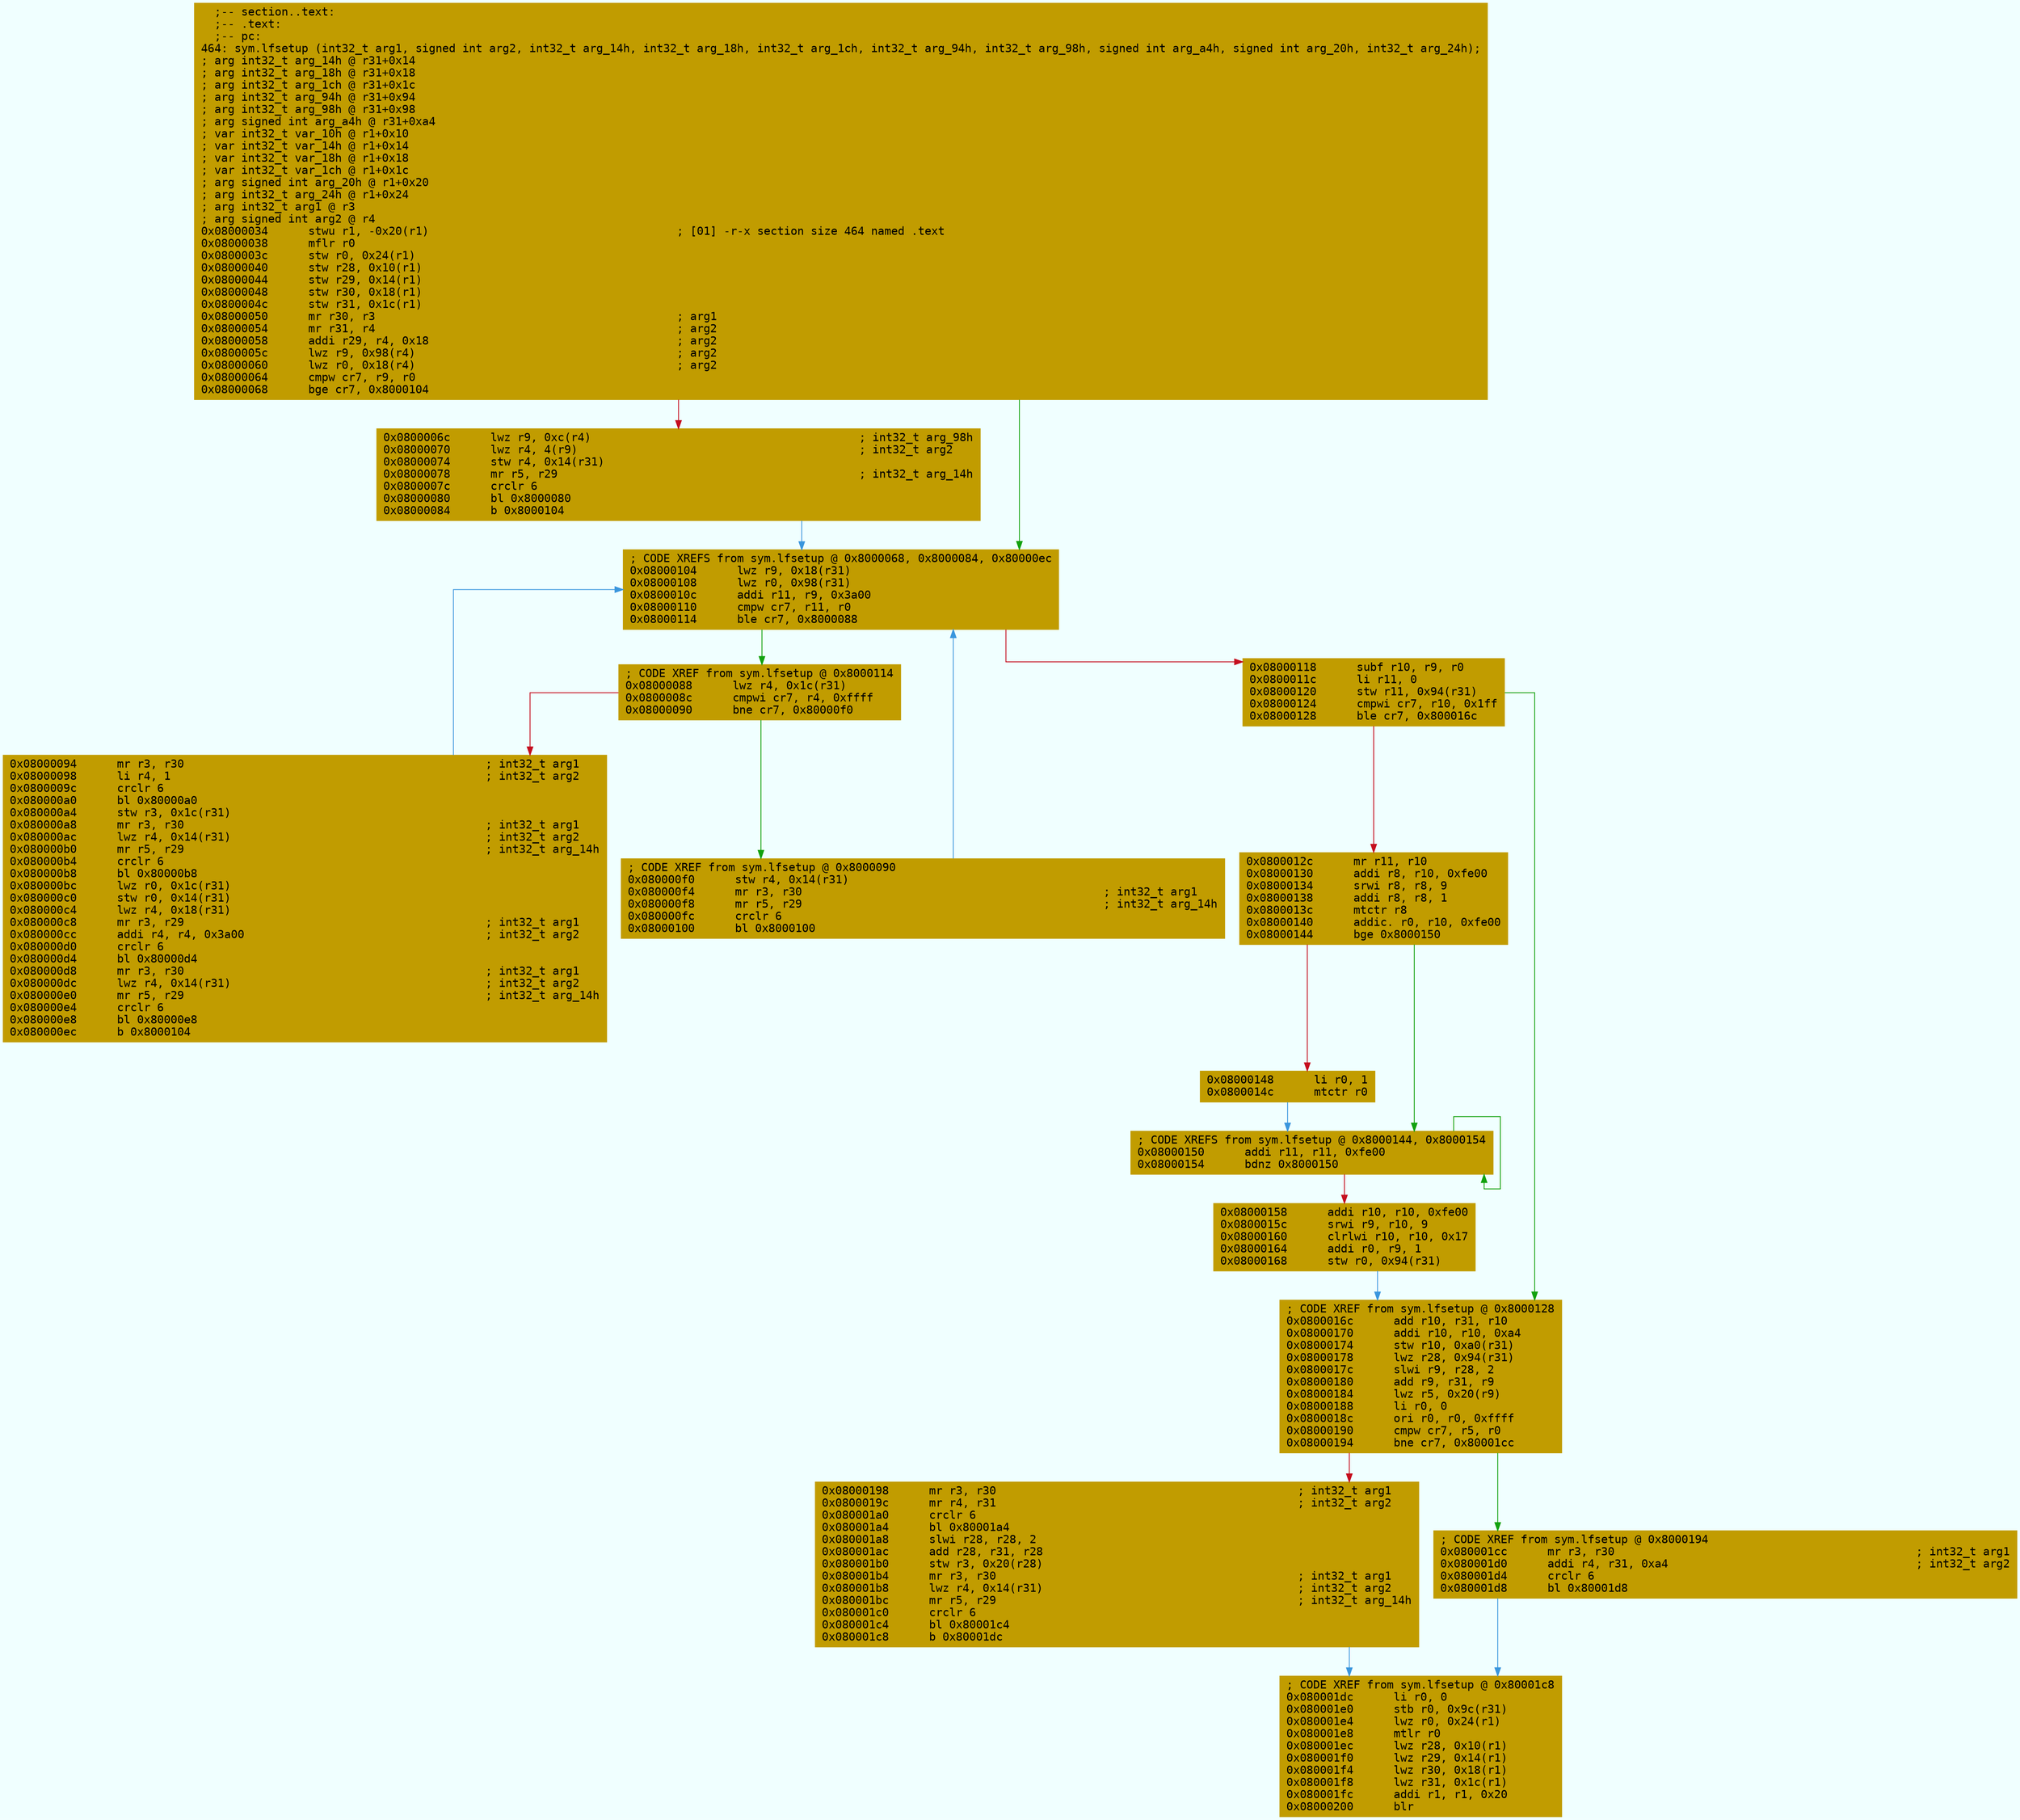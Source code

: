 digraph code {
	graph [bgcolor=azure fontsize=8 fontname="Courier" splines="ortho"];
	node [fillcolor=gray style=filled shape=box];
	edge [arrowhead="normal"];
	"0x08000034" [URL="sym.lfsetup/0x08000034", fillcolor="#c19c00",color="#c19c00", fontname="Courier",label="  ;-- section..text:\l  ;-- .text:\l  ;-- pc:\l464: sym.lfsetup (int32_t arg1, signed int arg2, int32_t arg_14h, int32_t arg_18h, int32_t arg_1ch, int32_t arg_94h, int32_t arg_98h, signed int arg_a4h, signed int arg_20h, int32_t arg_24h);\l; arg int32_t arg_14h @ r31+0x14\l; arg int32_t arg_18h @ r31+0x18\l; arg int32_t arg_1ch @ r31+0x1c\l; arg int32_t arg_94h @ r31+0x94\l; arg int32_t arg_98h @ r31+0x98\l; arg signed int arg_a4h @ r31+0xa4\l; var int32_t var_10h @ r1+0x10\l; var int32_t var_14h @ r1+0x14\l; var int32_t var_18h @ r1+0x18\l; var int32_t var_1ch @ r1+0x1c\l; arg signed int arg_20h @ r1+0x20\l; arg int32_t arg_24h @ r1+0x24\l; arg int32_t arg1 @ r3\l; arg signed int arg2 @ r4\l0x08000034      stwu r1, -0x20(r1)                                     ; [01] -r-x section size 464 named .text\l0x08000038      mflr r0\l0x0800003c      stw r0, 0x24(r1)\l0x08000040      stw r28, 0x10(r1)\l0x08000044      stw r29, 0x14(r1)\l0x08000048      stw r30, 0x18(r1)\l0x0800004c      stw r31, 0x1c(r1)\l0x08000050      mr r30, r3                                             ; arg1\l0x08000054      mr r31, r4                                             ; arg2\l0x08000058      addi r29, r4, 0x18                                     ; arg2\l0x0800005c      lwz r9, 0x98(r4)                                       ; arg2\l0x08000060      lwz r0, 0x18(r4)                                       ; arg2\l0x08000064      cmpw cr7, r9, r0\l0x08000068      bge cr7, 0x8000104\l"]
	"0x0800006c" [URL="sym.lfsetup/0x0800006c", fillcolor="#c19c00",color="#c19c00", fontname="Courier",label="0x0800006c      lwz r9, 0xc(r4)                                        ; int32_t arg_98h\l0x08000070      lwz r4, 4(r9)                                          ; int32_t arg2\l0x08000074      stw r4, 0x14(r31)\l0x08000078      mr r5, r29                                             ; int32_t arg_14h\l0x0800007c      crclr 6\l0x08000080      bl 0x8000080\l0x08000084      b 0x8000104\l"]
	"0x08000088" [URL="sym.lfsetup/0x08000088", fillcolor="#c19c00",color="#c19c00", fontname="Courier",label="; CODE XREF from sym.lfsetup @ 0x8000114\l0x08000088      lwz r4, 0x1c(r31)\l0x0800008c      cmpwi cr7, r4, 0xffff\l0x08000090      bne cr7, 0x80000f0\l"]
	"0x08000094" [URL="sym.lfsetup/0x08000094", fillcolor="#c19c00",color="#c19c00", fontname="Courier",label="0x08000094      mr r3, r30                                             ; int32_t arg1\l0x08000098      li r4, 1                                               ; int32_t arg2\l0x0800009c      crclr 6\l0x080000a0      bl 0x80000a0\l0x080000a4      stw r3, 0x1c(r31)\l0x080000a8      mr r3, r30                                             ; int32_t arg1\l0x080000ac      lwz r4, 0x14(r31)                                      ; int32_t arg2\l0x080000b0      mr r5, r29                                             ; int32_t arg_14h\l0x080000b4      crclr 6\l0x080000b8      bl 0x80000b8\l0x080000bc      lwz r0, 0x1c(r31)\l0x080000c0      stw r0, 0x14(r31)\l0x080000c4      lwz r4, 0x18(r31)\l0x080000c8      mr r3, r29                                             ; int32_t arg1\l0x080000cc      addi r4, r4, 0x3a00                                    ; int32_t arg2\l0x080000d0      crclr 6\l0x080000d4      bl 0x80000d4\l0x080000d8      mr r3, r30                                             ; int32_t arg1\l0x080000dc      lwz r4, 0x14(r31)                                      ; int32_t arg2\l0x080000e0      mr r5, r29                                             ; int32_t arg_14h\l0x080000e4      crclr 6\l0x080000e8      bl 0x80000e8\l0x080000ec      b 0x8000104\l"]
	"0x080000f0" [URL="sym.lfsetup/0x080000f0", fillcolor="#c19c00",color="#c19c00", fontname="Courier",label="; CODE XREF from sym.lfsetup @ 0x8000090\l0x080000f0      stw r4, 0x14(r31)\l0x080000f4      mr r3, r30                                             ; int32_t arg1\l0x080000f8      mr r5, r29                                             ; int32_t arg_14h\l0x080000fc      crclr 6\l0x08000100      bl 0x8000100\l"]
	"0x08000104" [URL="sym.lfsetup/0x08000104", fillcolor="#c19c00",color="#c19c00", fontname="Courier",label="; CODE XREFS from sym.lfsetup @ 0x8000068, 0x8000084, 0x80000ec\l0x08000104      lwz r9, 0x18(r31)\l0x08000108      lwz r0, 0x98(r31)\l0x0800010c      addi r11, r9, 0x3a00\l0x08000110      cmpw cr7, r11, r0\l0x08000114      ble cr7, 0x8000088\l"]
	"0x08000118" [URL="sym.lfsetup/0x08000118", fillcolor="#c19c00",color="#c19c00", fontname="Courier",label="0x08000118      subf r10, r9, r0\l0x0800011c      li r11, 0\l0x08000120      stw r11, 0x94(r31)\l0x08000124      cmpwi cr7, r10, 0x1ff\l0x08000128      ble cr7, 0x800016c\l"]
	"0x0800012c" [URL="sym.lfsetup/0x0800012c", fillcolor="#c19c00",color="#c19c00", fontname="Courier",label="0x0800012c      mr r11, r10\l0x08000130      addi r8, r10, 0xfe00\l0x08000134      srwi r8, r8, 9\l0x08000138      addi r8, r8, 1\l0x0800013c      mtctr r8\l0x08000140      addic. r0, r10, 0xfe00\l0x08000144      bge 0x8000150\l"]
	"0x08000148" [URL="sym.lfsetup/0x08000148", fillcolor="#c19c00",color="#c19c00", fontname="Courier",label="0x08000148      li r0, 1\l0x0800014c      mtctr r0\l"]
	"0x08000150" [URL="sym.lfsetup/0x08000150", fillcolor="#c19c00",color="#c19c00", fontname="Courier",label="; CODE XREFS from sym.lfsetup @ 0x8000144, 0x8000154\l0x08000150      addi r11, r11, 0xfe00\l0x08000154      bdnz 0x8000150\l"]
	"0x08000158" [URL="sym.lfsetup/0x08000158", fillcolor="#c19c00",color="#c19c00", fontname="Courier",label="0x08000158      addi r10, r10, 0xfe00\l0x0800015c      srwi r9, r10, 9\l0x08000160      clrlwi r10, r10, 0x17\l0x08000164      addi r0, r9, 1\l0x08000168      stw r0, 0x94(r31)\l"]
	"0x0800016c" [URL="sym.lfsetup/0x0800016c", fillcolor="#c19c00",color="#c19c00", fontname="Courier",label="; CODE XREF from sym.lfsetup @ 0x8000128\l0x0800016c      add r10, r31, r10\l0x08000170      addi r10, r10, 0xa4\l0x08000174      stw r10, 0xa0(r31)\l0x08000178      lwz r28, 0x94(r31)\l0x0800017c      slwi r9, r28, 2\l0x08000180      add r9, r31, r9\l0x08000184      lwz r5, 0x20(r9)\l0x08000188      li r0, 0\l0x0800018c      ori r0, r0, 0xffff\l0x08000190      cmpw cr7, r5, r0\l0x08000194      bne cr7, 0x80001cc\l"]
	"0x08000198" [URL="sym.lfsetup/0x08000198", fillcolor="#c19c00",color="#c19c00", fontname="Courier",label="0x08000198      mr r3, r30                                             ; int32_t arg1\l0x0800019c      mr r4, r31                                             ; int32_t arg2\l0x080001a0      crclr 6\l0x080001a4      bl 0x80001a4\l0x080001a8      slwi r28, r28, 2\l0x080001ac      add r28, r31, r28\l0x080001b0      stw r3, 0x20(r28)\l0x080001b4      mr r3, r30                                             ; int32_t arg1\l0x080001b8      lwz r4, 0x14(r31)                                      ; int32_t arg2\l0x080001bc      mr r5, r29                                             ; int32_t arg_14h\l0x080001c0      crclr 6\l0x080001c4      bl 0x80001c4\l0x080001c8      b 0x80001dc\l"]
	"0x080001cc" [URL="sym.lfsetup/0x080001cc", fillcolor="#c19c00",color="#c19c00", fontname="Courier",label="; CODE XREF from sym.lfsetup @ 0x8000194\l0x080001cc      mr r3, r30                                             ; int32_t arg1\l0x080001d0      addi r4, r31, 0xa4                                     ; int32_t arg2\l0x080001d4      crclr 6\l0x080001d8      bl 0x80001d8\l"]
	"0x080001dc" [URL="sym.lfsetup/0x080001dc", fillcolor="#c19c00",color="#c19c00", fontname="Courier",label="; CODE XREF from sym.lfsetup @ 0x80001c8\l0x080001dc      li r0, 0\l0x080001e0      stb r0, 0x9c(r31)\l0x080001e4      lwz r0, 0x24(r1)\l0x080001e8      mtlr r0\l0x080001ec      lwz r28, 0x10(r1)\l0x080001f0      lwz r29, 0x14(r1)\l0x080001f4      lwz r30, 0x18(r1)\l0x080001f8      lwz r31, 0x1c(r1)\l0x080001fc      addi r1, r1, 0x20\l0x08000200      blr\l"]
        "0x08000034" -> "0x08000104" [color="#13a10e"];
        "0x08000034" -> "0x0800006c" [color="#c50f1f"];
        "0x0800006c" -> "0x08000104" [color="#3a96dd"];
        "0x08000088" -> "0x080000f0" [color="#13a10e"];
        "0x08000088" -> "0x08000094" [color="#c50f1f"];
        "0x08000094" -> "0x08000104" [color="#3a96dd"];
        "0x080000f0" -> "0x08000104" [color="#3a96dd"];
        "0x08000104" -> "0x08000088" [color="#13a10e"];
        "0x08000104" -> "0x08000118" [color="#c50f1f"];
        "0x08000118" -> "0x0800016c" [color="#13a10e"];
        "0x08000118" -> "0x0800012c" [color="#c50f1f"];
        "0x0800012c" -> "0x08000150" [color="#13a10e"];
        "0x0800012c" -> "0x08000148" [color="#c50f1f"];
        "0x08000148" -> "0x08000150" [color="#3a96dd"];
        "0x08000150" -> "0x08000150" [color="#13a10e"];
        "0x08000150" -> "0x08000158" [color="#c50f1f"];
        "0x08000158" -> "0x0800016c" [color="#3a96dd"];
        "0x0800016c" -> "0x080001cc" [color="#13a10e"];
        "0x0800016c" -> "0x08000198" [color="#c50f1f"];
        "0x08000198" -> "0x080001dc" [color="#3a96dd"];
        "0x080001cc" -> "0x080001dc" [color="#3a96dd"];
}
